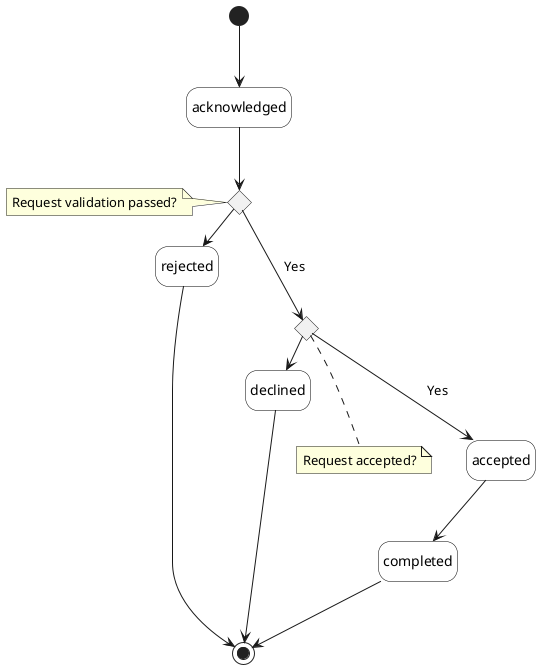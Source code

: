 @startuml cancelTestJobStates

' skinparam Linetype polyline
' skinparam Linetype ortho
skinparam state {
    BackgroundColor White
    BorderColor Black
}
hide empty description

'''decisions'''
state request_validated <<choice>> 
 note left of request_validated : Request validation passed?

state request_accepted <<choice>> 
 note bottom of request_accepted : Request accepted?

''' diagram'''
[*] -d-> acknowledged

acknowledged -d-> request_validated

request_validated -d-> request_accepted: Yes

request_validated -r-> rejected: No

request_accepted -d-> accepted: Yes

request_accepted -r-> declined: No


rejected -d-> [*]

accepted -d-> completed

completed -d-> [*]

declined -d-> [*]


@enduml